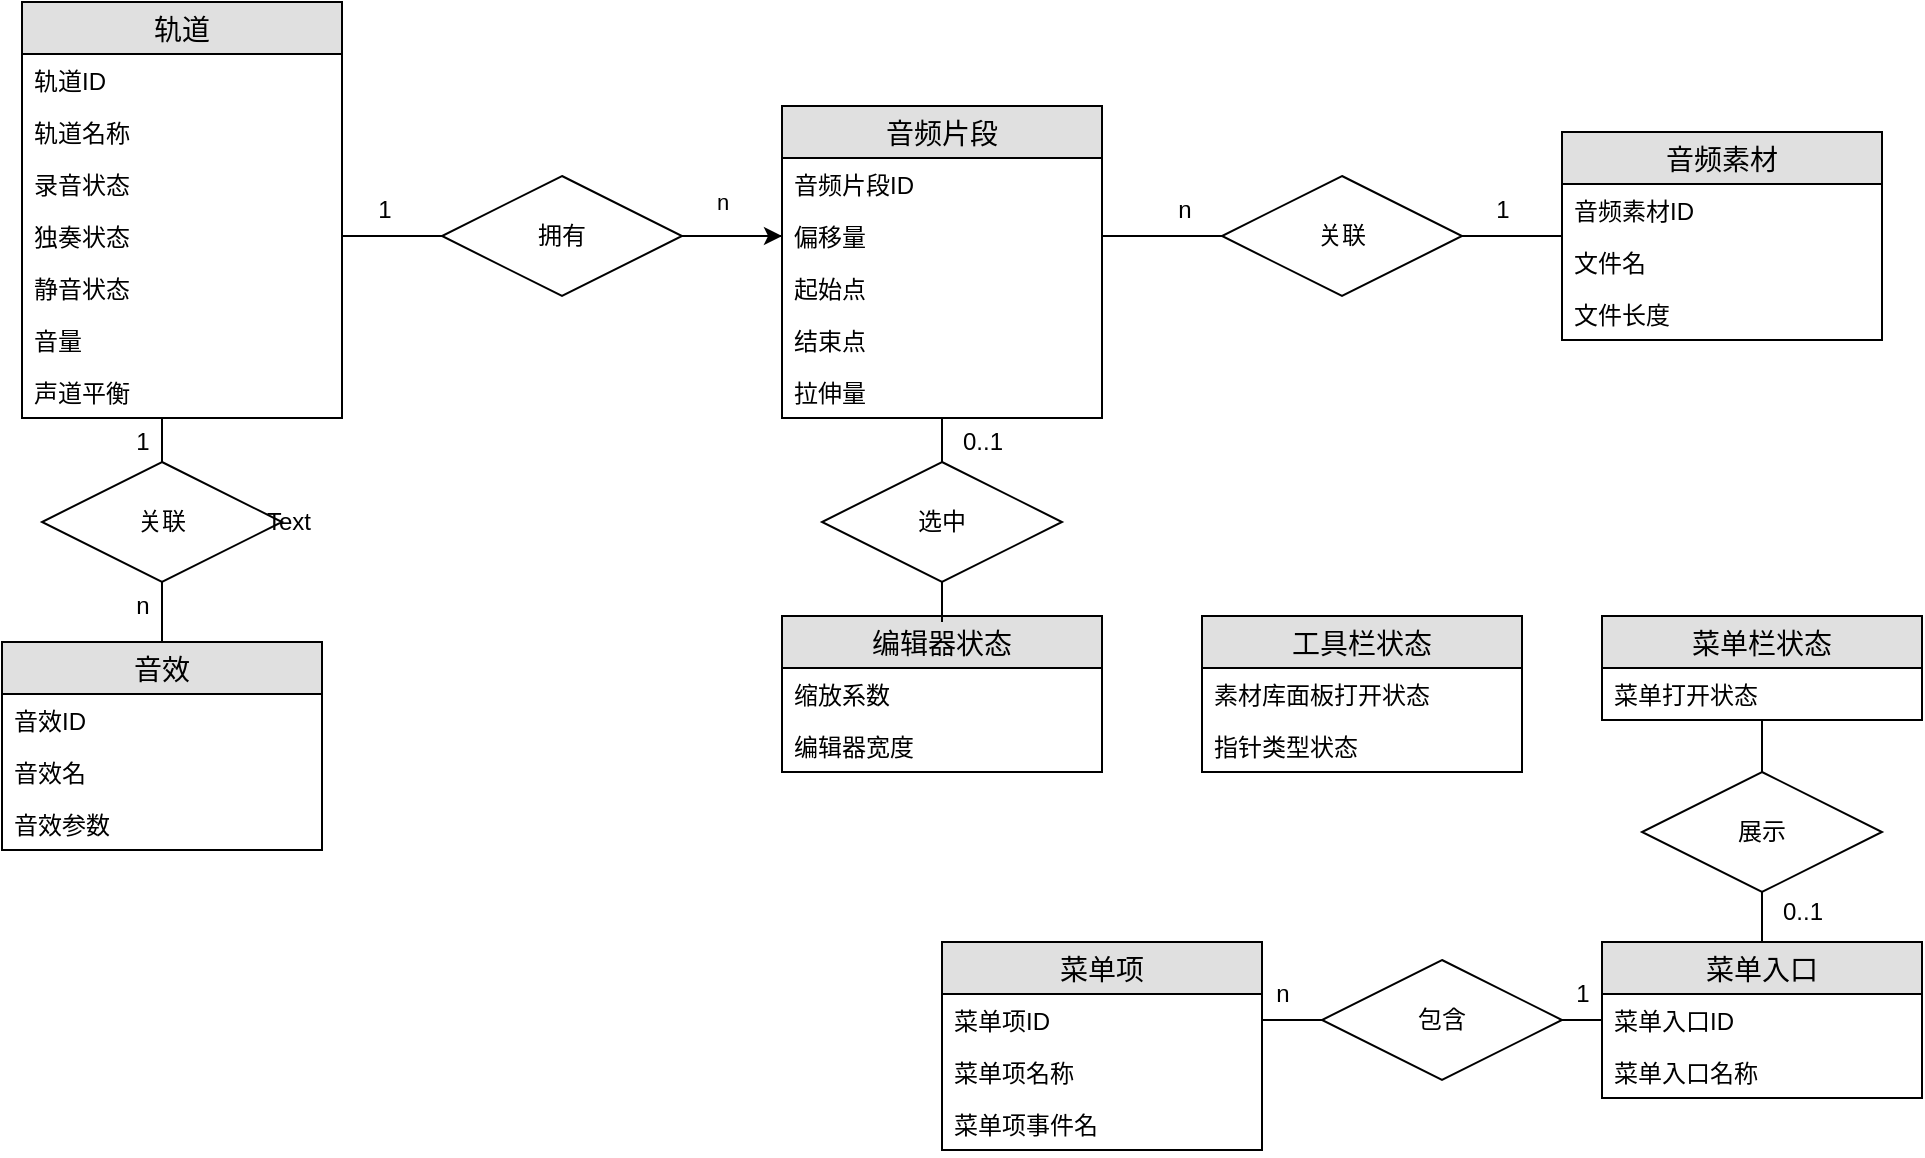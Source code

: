 <mxfile version="12.8.1" type="device"><diagram id="xHYQ6KZBlRuQXqq4W9Yk" name="Page-1"><mxGraphModel dx="874" dy="610" grid="1" gridSize="10" guides="1" tooltips="1" connect="1" arrows="1" fold="1" page="1" pageScale="1" pageWidth="827" pageHeight="1169" math="0" shadow="0"><root><mxCell id="0"/><mxCell id="1" parent="0"/><mxCell id="UuFEOXW6UVYevsSmbQOK-1" value="轨道" style="swimlane;fontStyle=0;childLayout=stackLayout;horizontal=1;startSize=26;fillColor=#e0e0e0;horizontalStack=0;resizeParent=1;resizeParentMax=0;resizeLast=0;collapsible=1;marginBottom=0;swimlaneFillColor=#ffffff;align=center;fontSize=14;" vertex="1" parent="1"><mxGeometry x="120" y="130" width="160" height="208" as="geometry"/></mxCell><mxCell id="UuFEOXW6UVYevsSmbQOK-2" value="轨道ID" style="text;strokeColor=none;fillColor=none;spacingLeft=4;spacingRight=4;overflow=hidden;rotatable=0;points=[[0,0.5],[1,0.5]];portConstraint=eastwest;fontSize=12;" vertex="1" parent="UuFEOXW6UVYevsSmbQOK-1"><mxGeometry y="26" width="160" height="26" as="geometry"/></mxCell><mxCell id="UuFEOXW6UVYevsSmbQOK-3" value="轨道名称" style="text;strokeColor=none;fillColor=none;spacingLeft=4;spacingRight=4;overflow=hidden;rotatable=0;points=[[0,0.5],[1,0.5]];portConstraint=eastwest;fontSize=12;" vertex="1" parent="UuFEOXW6UVYevsSmbQOK-1"><mxGeometry y="52" width="160" height="26" as="geometry"/></mxCell><mxCell id="UuFEOXW6UVYevsSmbQOK-4" value="录音状态" style="text;strokeColor=none;fillColor=none;spacingLeft=4;spacingRight=4;overflow=hidden;rotatable=0;points=[[0,0.5],[1,0.5]];portConstraint=eastwest;fontSize=12;" vertex="1" parent="UuFEOXW6UVYevsSmbQOK-1"><mxGeometry y="78" width="160" height="26" as="geometry"/></mxCell><mxCell id="UuFEOXW6UVYevsSmbQOK-8" value="独奏状态" style="text;strokeColor=none;fillColor=none;spacingLeft=4;spacingRight=4;overflow=hidden;rotatable=0;points=[[0,0.5],[1,0.5]];portConstraint=eastwest;fontSize=12;" vertex="1" parent="UuFEOXW6UVYevsSmbQOK-1"><mxGeometry y="104" width="160" height="26" as="geometry"/></mxCell><mxCell id="UuFEOXW6UVYevsSmbQOK-6" value="静音状态" style="text;strokeColor=none;fillColor=none;spacingLeft=4;spacingRight=4;overflow=hidden;rotatable=0;points=[[0,0.5],[1,0.5]];portConstraint=eastwest;fontSize=12;" vertex="1" parent="UuFEOXW6UVYevsSmbQOK-1"><mxGeometry y="130" width="160" height="26" as="geometry"/></mxCell><mxCell id="UuFEOXW6UVYevsSmbQOK-5" value="音量" style="text;strokeColor=none;fillColor=none;spacingLeft=4;spacingRight=4;overflow=hidden;rotatable=0;points=[[0,0.5],[1,0.5]];portConstraint=eastwest;fontSize=12;" vertex="1" parent="UuFEOXW6UVYevsSmbQOK-1"><mxGeometry y="156" width="160" height="26" as="geometry"/></mxCell><mxCell id="UuFEOXW6UVYevsSmbQOK-7" value="声道平衡" style="text;strokeColor=none;fillColor=none;spacingLeft=4;spacingRight=4;overflow=hidden;rotatable=0;points=[[0,0.5],[1,0.5]];portConstraint=eastwest;fontSize=12;" vertex="1" parent="UuFEOXW6UVYevsSmbQOK-1"><mxGeometry y="182" width="160" height="26" as="geometry"/></mxCell><mxCell id="UuFEOXW6UVYevsSmbQOK-33" value="n" style="edgeStyle=orthogonalEdgeStyle;rounded=0;orthogonalLoop=1;jettySize=auto;html=1;exitX=1;exitY=0.5;exitDx=0;exitDy=0;endArrow=none;endFill=0;" edge="1" parent="1" source="UuFEOXW6UVYevsSmbQOK-18" target="UuFEOXW6UVYevsSmbQOK-20"><mxGeometry x="0.6" y="26" relative="1" as="geometry"><Array as="points"><mxPoint x="490" y="247"/><mxPoint x="490" y="247"/></Array><mxPoint x="-20" y="9" as="offset"/></mxGeometry></mxCell><mxCell id="UuFEOXW6UVYevsSmbQOK-18" value="拥有" style="shape=rhombus;perimeter=rhombusPerimeter;whiteSpace=wrap;html=1;align=center;" vertex="1" parent="1"><mxGeometry x="330" y="217" width="120" height="60" as="geometry"/></mxCell><mxCell id="UuFEOXW6UVYevsSmbQOK-19" style="edgeStyle=orthogonalEdgeStyle;rounded=0;orthogonalLoop=1;jettySize=auto;html=1;exitX=1;exitY=0.5;exitDx=0;exitDy=0;entryX=0;entryY=0.5;entryDx=0;entryDy=0;endArrow=none;endFill=0;" edge="1" parent="1" source="UuFEOXW6UVYevsSmbQOK-8" target="UuFEOXW6UVYevsSmbQOK-18"><mxGeometry relative="1" as="geometry"/></mxCell><mxCell id="UuFEOXW6UVYevsSmbQOK-34" value="1" style="text;html=1;align=center;verticalAlign=middle;resizable=0;points=[];labelBackgroundColor=#ffffff;" vertex="1" connectable="0" parent="UuFEOXW6UVYevsSmbQOK-19"><mxGeometry x="0.135" y="4" relative="1" as="geometry"><mxPoint x="-8" y="-9" as="offset"/></mxGeometry></mxCell><mxCell id="UuFEOXW6UVYevsSmbQOK-20" value="音频片段" style="swimlane;fontStyle=0;childLayout=stackLayout;horizontal=1;startSize=26;fillColor=#e0e0e0;horizontalStack=0;resizeParent=1;resizeParentMax=0;resizeLast=0;collapsible=1;marginBottom=0;swimlaneFillColor=#ffffff;align=center;fontSize=14;" vertex="1" parent="1"><mxGeometry x="500" y="182" width="160" height="156" as="geometry"/></mxCell><mxCell id="UuFEOXW6UVYevsSmbQOK-25" value="音频片段ID" style="text;strokeColor=none;fillColor=none;spacingLeft=4;spacingRight=4;overflow=hidden;rotatable=0;points=[[0,0.5],[1,0.5]];portConstraint=eastwest;fontSize=12;" vertex="1" parent="UuFEOXW6UVYevsSmbQOK-20"><mxGeometry y="26" width="160" height="26" as="geometry"/></mxCell><mxCell id="UuFEOXW6UVYevsSmbQOK-21" value="偏移量" style="text;strokeColor=none;fillColor=none;spacingLeft=4;spacingRight=4;overflow=hidden;rotatable=0;points=[[0,0.5],[1,0.5]];portConstraint=eastwest;fontSize=12;" vertex="1" parent="UuFEOXW6UVYevsSmbQOK-20"><mxGeometry y="52" width="160" height="26" as="geometry"/></mxCell><mxCell id="UuFEOXW6UVYevsSmbQOK-22" value="起始点" style="text;strokeColor=none;fillColor=none;spacingLeft=4;spacingRight=4;overflow=hidden;rotatable=0;points=[[0,0.5],[1,0.5]];portConstraint=eastwest;fontSize=12;" vertex="1" parent="UuFEOXW6UVYevsSmbQOK-20"><mxGeometry y="78" width="160" height="26" as="geometry"/></mxCell><mxCell id="UuFEOXW6UVYevsSmbQOK-23" value="结束点" style="text;strokeColor=none;fillColor=none;spacingLeft=4;spacingRight=4;overflow=hidden;rotatable=0;points=[[0,0.5],[1,0.5]];portConstraint=eastwest;fontSize=12;" vertex="1" parent="UuFEOXW6UVYevsSmbQOK-20"><mxGeometry y="104" width="160" height="26" as="geometry"/></mxCell><mxCell id="UuFEOXW6UVYevsSmbQOK-37" value="拉伸量" style="text;strokeColor=none;fillColor=none;spacingLeft=4;spacingRight=4;overflow=hidden;rotatable=0;points=[[0,0.5],[1,0.5]];portConstraint=eastwest;fontSize=12;" vertex="1" parent="UuFEOXW6UVYevsSmbQOK-20"><mxGeometry y="130" width="160" height="26" as="geometry"/></mxCell><mxCell id="UuFEOXW6UVYevsSmbQOK-27" style="edgeStyle=orthogonalEdgeStyle;rounded=0;orthogonalLoop=1;jettySize=auto;html=1;exitX=0;exitY=0.5;exitDx=0;exitDy=0;entryX=1;entryY=0.5;entryDx=0;entryDy=0;endArrow=none;endFill=0;" edge="1" parent="1" source="UuFEOXW6UVYevsSmbQOK-26" target="UuFEOXW6UVYevsSmbQOK-21"><mxGeometry relative="1" as="geometry"/></mxCell><mxCell id="UuFEOXW6UVYevsSmbQOK-35" value="n" style="text;html=1;align=center;verticalAlign=middle;resizable=0;points=[];labelBackgroundColor=#ffffff;" vertex="1" connectable="0" parent="UuFEOXW6UVYevsSmbQOK-27"><mxGeometry x="-0.513" y="-2" relative="1" as="geometry"><mxPoint x="-5" y="-11" as="offset"/></mxGeometry></mxCell><mxCell id="UuFEOXW6UVYevsSmbQOK-28" style="edgeStyle=orthogonalEdgeStyle;rounded=0;orthogonalLoop=1;jettySize=auto;html=1;exitX=1;exitY=0.5;exitDx=0;exitDy=0;endArrow=none;endFill=0;" edge="1" parent="1" source="UuFEOXW6UVYevsSmbQOK-26" target="UuFEOXW6UVYevsSmbQOK-29"><mxGeometry relative="1" as="geometry"><mxPoint x="1010" y="247" as="targetPoint"/></mxGeometry></mxCell><mxCell id="UuFEOXW6UVYevsSmbQOK-36" value="1" style="text;html=1;align=center;verticalAlign=middle;resizable=0;points=[];labelBackgroundColor=#ffffff;" vertex="1" connectable="0" parent="UuFEOXW6UVYevsSmbQOK-28"><mxGeometry x="-0.229" y="1" relative="1" as="geometry"><mxPoint y="-12" as="offset"/></mxGeometry></mxCell><mxCell id="UuFEOXW6UVYevsSmbQOK-26" value="关联" style="shape=rhombus;perimeter=rhombusPerimeter;whiteSpace=wrap;html=1;align=center;" vertex="1" parent="1"><mxGeometry x="720" y="217" width="120" height="60" as="geometry"/></mxCell><mxCell id="UuFEOXW6UVYevsSmbQOK-29" value="音频素材" style="swimlane;fontStyle=0;childLayout=stackLayout;horizontal=1;startSize=26;fillColor=#e0e0e0;horizontalStack=0;resizeParent=1;resizeParentMax=0;resizeLast=0;collapsible=1;marginBottom=0;swimlaneFillColor=#ffffff;align=center;fontSize=14;" vertex="1" parent="1"><mxGeometry x="890" y="195" width="160" height="104" as="geometry"/></mxCell><mxCell id="UuFEOXW6UVYevsSmbQOK-30" value="音频素材ID" style="text;strokeColor=none;fillColor=none;spacingLeft=4;spacingRight=4;overflow=hidden;rotatable=0;points=[[0,0.5],[1,0.5]];portConstraint=eastwest;fontSize=12;" vertex="1" parent="UuFEOXW6UVYevsSmbQOK-29"><mxGeometry y="26" width="160" height="26" as="geometry"/></mxCell><mxCell id="UuFEOXW6UVYevsSmbQOK-31" value="文件名" style="text;strokeColor=none;fillColor=none;spacingLeft=4;spacingRight=4;overflow=hidden;rotatable=0;points=[[0,0.5],[1,0.5]];portConstraint=eastwest;fontSize=12;" vertex="1" parent="UuFEOXW6UVYevsSmbQOK-29"><mxGeometry y="52" width="160" height="26" as="geometry"/></mxCell><mxCell id="UuFEOXW6UVYevsSmbQOK-32" value="文件长度" style="text;strokeColor=none;fillColor=none;spacingLeft=4;spacingRight=4;overflow=hidden;rotatable=0;points=[[0,0.5],[1,0.5]];portConstraint=eastwest;fontSize=12;" vertex="1" parent="UuFEOXW6UVYevsSmbQOK-29"><mxGeometry y="78" width="160" height="26" as="geometry"/></mxCell><mxCell id="UuFEOXW6UVYevsSmbQOK-43" value="音效" style="swimlane;fontStyle=0;childLayout=stackLayout;horizontal=1;startSize=26;fillColor=#e0e0e0;horizontalStack=0;resizeParent=1;resizeParentMax=0;resizeLast=0;collapsible=1;marginBottom=0;swimlaneFillColor=#ffffff;align=center;fontSize=14;" vertex="1" parent="1"><mxGeometry x="110" y="450" width="160" height="104" as="geometry"/></mxCell><mxCell id="UuFEOXW6UVYevsSmbQOK-103" value="音效ID" style="text;strokeColor=none;fillColor=none;spacingLeft=4;spacingRight=4;overflow=hidden;rotatable=0;points=[[0,0.5],[1,0.5]];portConstraint=eastwest;fontSize=12;" vertex="1" parent="UuFEOXW6UVYevsSmbQOK-43"><mxGeometry y="26" width="160" height="26" as="geometry"/></mxCell><mxCell id="UuFEOXW6UVYevsSmbQOK-104" value="音效名" style="text;strokeColor=none;fillColor=none;spacingLeft=4;spacingRight=4;overflow=hidden;rotatable=0;points=[[0,0.5],[1,0.5]];portConstraint=eastwest;fontSize=12;" vertex="1" parent="UuFEOXW6UVYevsSmbQOK-43"><mxGeometry y="52" width="160" height="26" as="geometry"/></mxCell><mxCell id="UuFEOXW6UVYevsSmbQOK-44" value="音效参数" style="text;strokeColor=none;fillColor=none;spacingLeft=4;spacingRight=4;overflow=hidden;rotatable=0;points=[[0,0.5],[1,0.5]];portConstraint=eastwest;fontSize=12;" vertex="1" parent="UuFEOXW6UVYevsSmbQOK-43"><mxGeometry y="78" width="160" height="26" as="geometry"/></mxCell><mxCell id="UuFEOXW6UVYevsSmbQOK-52" style="edgeStyle=orthogonalEdgeStyle;rounded=0;orthogonalLoop=1;jettySize=auto;html=1;exitX=0.5;exitY=0;exitDx=0;exitDy=0;entryX=0.488;entryY=1;entryDx=0;entryDy=0;entryPerimeter=0;endArrow=none;endFill=0;" edge="1" parent="1" source="UuFEOXW6UVYevsSmbQOK-51" target="UuFEOXW6UVYevsSmbQOK-7"><mxGeometry relative="1" as="geometry"><Array as="points"><mxPoint x="190" y="338"/></Array></mxGeometry></mxCell><mxCell id="UuFEOXW6UVYevsSmbQOK-54" value="1" style="text;html=1;align=center;verticalAlign=middle;resizable=0;points=[];labelBackgroundColor=#ffffff;" vertex="1" connectable="0" parent="UuFEOXW6UVYevsSmbQOK-52"><mxGeometry x="-0.003" y="3" relative="1" as="geometry"><mxPoint x="-7" y="5" as="offset"/></mxGeometry></mxCell><mxCell id="UuFEOXW6UVYevsSmbQOK-53" style="edgeStyle=orthogonalEdgeStyle;rounded=0;orthogonalLoop=1;jettySize=auto;html=1;exitX=0.5;exitY=1;exitDx=0;exitDy=0;entryX=0.5;entryY=0;entryDx=0;entryDy=0;endArrow=none;endFill=0;" edge="1" parent="1" source="UuFEOXW6UVYevsSmbQOK-51" target="UuFEOXW6UVYevsSmbQOK-43"><mxGeometry relative="1" as="geometry"><mxPoint x="190" y="456" as="targetPoint"/></mxGeometry></mxCell><mxCell id="UuFEOXW6UVYevsSmbQOK-55" value="n" style="text;html=1;align=center;verticalAlign=middle;resizable=0;points=[];labelBackgroundColor=#ffffff;" vertex="1" connectable="0" parent="UuFEOXW6UVYevsSmbQOK-53"><mxGeometry x="-0.2" y="-2" relative="1" as="geometry"><mxPoint x="-8" as="offset"/></mxGeometry></mxCell><mxCell id="UuFEOXW6UVYevsSmbQOK-51" value="关联" style="shape=rhombus;perimeter=rhombusPerimeter;whiteSpace=wrap;html=1;align=center;" vertex="1" parent="1"><mxGeometry x="130" y="360" width="120" height="60" as="geometry"/></mxCell><mxCell id="UuFEOXW6UVYevsSmbQOK-56" value="" style="edgeStyle=orthogonalEdgeStyle;rounded=0;orthogonalLoop=1;jettySize=auto;html=1;endArrow=none;endFill=0;startArrow=classic;startFill=1;" edge="1" parent="1" source="UuFEOXW6UVYevsSmbQOK-21" target="UuFEOXW6UVYevsSmbQOK-18"><mxGeometry relative="1" as="geometry"/></mxCell><mxCell id="UuFEOXW6UVYevsSmbQOK-57" value="编辑器状态" style="swimlane;fontStyle=0;childLayout=stackLayout;horizontal=1;startSize=26;fillColor=#e0e0e0;horizontalStack=0;resizeParent=1;resizeParentMax=0;resizeLast=0;collapsible=1;marginBottom=0;swimlaneFillColor=#ffffff;align=center;fontSize=14;" vertex="1" parent="1"><mxGeometry x="500" y="437" width="160" height="78" as="geometry"/></mxCell><mxCell id="UuFEOXW6UVYevsSmbQOK-58" value="缩放系数" style="text;strokeColor=none;fillColor=none;spacingLeft=4;spacingRight=4;overflow=hidden;rotatable=0;points=[[0,0.5],[1,0.5]];portConstraint=eastwest;fontSize=12;" vertex="1" parent="UuFEOXW6UVYevsSmbQOK-57"><mxGeometry y="26" width="160" height="26" as="geometry"/></mxCell><mxCell id="UuFEOXW6UVYevsSmbQOK-60" value="编辑器宽度" style="text;strokeColor=none;fillColor=none;spacingLeft=4;spacingRight=4;overflow=hidden;rotatable=0;points=[[0,0.5],[1,0.5]];portConstraint=eastwest;fontSize=12;" vertex="1" parent="UuFEOXW6UVYevsSmbQOK-57"><mxGeometry y="52" width="160" height="26" as="geometry"/></mxCell><mxCell id="UuFEOXW6UVYevsSmbQOK-63" style="edgeStyle=orthogonalEdgeStyle;rounded=0;orthogonalLoop=1;jettySize=auto;html=1;exitX=0.5;exitY=0;exitDx=0;exitDy=0;endArrow=none;endFill=0;" edge="1" parent="1" source="UuFEOXW6UVYevsSmbQOK-61" target="UuFEOXW6UVYevsSmbQOK-20"><mxGeometry relative="1" as="geometry"/></mxCell><mxCell id="UuFEOXW6UVYevsSmbQOK-65" value="0..1" style="text;html=1;align=center;verticalAlign=middle;resizable=0;points=[];labelBackgroundColor=#ffffff;" vertex="1" connectable="0" parent="UuFEOXW6UVYevsSmbQOK-63"><mxGeometry x="0.759" y="-3" relative="1" as="geometry"><mxPoint x="17" y="5" as="offset"/></mxGeometry></mxCell><mxCell id="UuFEOXW6UVYevsSmbQOK-64" style="edgeStyle=orthogonalEdgeStyle;rounded=0;orthogonalLoop=1;jettySize=auto;html=1;exitX=0.5;exitY=1;exitDx=0;exitDy=0;endArrow=none;endFill=0;" edge="1" parent="1" source="UuFEOXW6UVYevsSmbQOK-61" target="UuFEOXW6UVYevsSmbQOK-57"><mxGeometry relative="1" as="geometry"/></mxCell><mxCell id="UuFEOXW6UVYevsSmbQOK-61" value="选中" style="shape=rhombus;perimeter=rhombusPerimeter;whiteSpace=wrap;html=1;align=center;" vertex="1" parent="1"><mxGeometry x="520" y="360" width="120" height="60" as="geometry"/></mxCell><mxCell id="UuFEOXW6UVYevsSmbQOK-67" value="工具栏状态" style="swimlane;fontStyle=0;childLayout=stackLayout;horizontal=1;startSize=26;fillColor=#e0e0e0;horizontalStack=0;resizeParent=1;resizeParentMax=0;resizeLast=0;collapsible=1;marginBottom=0;swimlaneFillColor=#ffffff;align=center;fontSize=14;" vertex="1" parent="1"><mxGeometry x="710" y="437" width="160" height="78" as="geometry"/></mxCell><mxCell id="UuFEOXW6UVYevsSmbQOK-68" value="素材库面板打开状态" style="text;strokeColor=none;fillColor=none;spacingLeft=4;spacingRight=4;overflow=hidden;rotatable=0;points=[[0,0.5],[1,0.5]];portConstraint=eastwest;fontSize=12;" vertex="1" parent="UuFEOXW6UVYevsSmbQOK-67"><mxGeometry y="26" width="160" height="26" as="geometry"/></mxCell><mxCell id="UuFEOXW6UVYevsSmbQOK-69" value="指针类型状态" style="text;strokeColor=none;fillColor=none;spacingLeft=4;spacingRight=4;overflow=hidden;rotatable=0;points=[[0,0.5],[1,0.5]];portConstraint=eastwest;fontSize=12;" vertex="1" parent="UuFEOXW6UVYevsSmbQOK-67"><mxGeometry y="52" width="160" height="26" as="geometry"/></mxCell><mxCell id="UuFEOXW6UVYevsSmbQOK-71" value="菜单栏状态" style="swimlane;fontStyle=0;childLayout=stackLayout;horizontal=1;startSize=26;fillColor=#e0e0e0;horizontalStack=0;resizeParent=1;resizeParentMax=0;resizeLast=0;collapsible=1;marginBottom=0;swimlaneFillColor=#ffffff;align=center;fontSize=14;" vertex="1" parent="1"><mxGeometry x="910" y="437" width="160" height="52" as="geometry"/></mxCell><mxCell id="UuFEOXW6UVYevsSmbQOK-72" value="菜单打开状态" style="text;strokeColor=none;fillColor=none;spacingLeft=4;spacingRight=4;overflow=hidden;rotatable=0;points=[[0,0.5],[1,0.5]];portConstraint=eastwest;fontSize=12;" vertex="1" parent="UuFEOXW6UVYevsSmbQOK-71"><mxGeometry y="26" width="160" height="26" as="geometry"/></mxCell><mxCell id="UuFEOXW6UVYevsSmbQOK-76" style="edgeStyle=orthogonalEdgeStyle;rounded=0;orthogonalLoop=1;jettySize=auto;html=1;exitX=0.5;exitY=0;exitDx=0;exitDy=0;endArrow=none;endFill=0;" edge="1" parent="1" source="UuFEOXW6UVYevsSmbQOK-74" target="UuFEOXW6UVYevsSmbQOK-71"><mxGeometry relative="1" as="geometry"/></mxCell><mxCell id="UuFEOXW6UVYevsSmbQOK-74" value="展示" style="shape=rhombus;perimeter=rhombusPerimeter;whiteSpace=wrap;html=1;align=center;" vertex="1" parent="1"><mxGeometry x="930" y="515" width="120" height="60" as="geometry"/></mxCell><mxCell id="UuFEOXW6UVYevsSmbQOK-79" style="edgeStyle=orthogonalEdgeStyle;rounded=0;orthogonalLoop=1;jettySize=auto;html=1;exitX=0.5;exitY=0;exitDx=0;exitDy=0;entryX=0.5;entryY=1;entryDx=0;entryDy=0;endArrow=none;endFill=0;" edge="1" parent="1" source="UuFEOXW6UVYevsSmbQOK-77" target="UuFEOXW6UVYevsSmbQOK-74"><mxGeometry relative="1" as="geometry"/></mxCell><mxCell id="UuFEOXW6UVYevsSmbQOK-83" value="0..1" style="text;html=1;align=center;verticalAlign=middle;resizable=0;points=[];labelBackgroundColor=#ffffff;" vertex="1" connectable="0" parent="UuFEOXW6UVYevsSmbQOK-79"><mxGeometry x="0.44" y="-1" relative="1" as="geometry"><mxPoint x="19" y="3" as="offset"/></mxGeometry></mxCell><mxCell id="UuFEOXW6UVYevsSmbQOK-77" value="菜单入口" style="swimlane;fontStyle=0;childLayout=stackLayout;horizontal=1;startSize=26;fillColor=#e0e0e0;horizontalStack=0;resizeParent=1;resizeParentMax=0;resizeLast=0;collapsible=1;marginBottom=0;swimlaneFillColor=#ffffff;align=center;fontSize=14;" vertex="1" parent="1"><mxGeometry x="910" y="600" width="160" height="78" as="geometry"/></mxCell><mxCell id="UuFEOXW6UVYevsSmbQOK-78" value="菜单入口ID" style="text;strokeColor=none;fillColor=none;spacingLeft=4;spacingRight=4;overflow=hidden;rotatable=0;points=[[0,0.5],[1,0.5]];portConstraint=eastwest;fontSize=12;" vertex="1" parent="UuFEOXW6UVYevsSmbQOK-77"><mxGeometry y="26" width="160" height="26" as="geometry"/></mxCell><mxCell id="UuFEOXW6UVYevsSmbQOK-84" value="菜单入口名称" style="text;strokeColor=none;fillColor=none;spacingLeft=4;spacingRight=4;overflow=hidden;rotatable=0;points=[[0,0.5],[1,0.5]];portConstraint=eastwest;fontSize=12;" vertex="1" parent="UuFEOXW6UVYevsSmbQOK-77"><mxGeometry y="52" width="160" height="26" as="geometry"/></mxCell><mxCell id="UuFEOXW6UVYevsSmbQOK-85" value="菜单项" style="swimlane;fontStyle=0;childLayout=stackLayout;horizontal=1;startSize=26;fillColor=#e0e0e0;horizontalStack=0;resizeParent=1;resizeParentMax=0;resizeLast=0;collapsible=1;marginBottom=0;swimlaneFillColor=#ffffff;align=center;fontSize=14;" vertex="1" parent="1"><mxGeometry x="580" y="600" width="160" height="104" as="geometry"/></mxCell><mxCell id="UuFEOXW6UVYevsSmbQOK-86" value="菜单项ID" style="text;strokeColor=none;fillColor=none;spacingLeft=4;spacingRight=4;overflow=hidden;rotatable=0;points=[[0,0.5],[1,0.5]];portConstraint=eastwest;fontSize=12;" vertex="1" parent="UuFEOXW6UVYevsSmbQOK-85"><mxGeometry y="26" width="160" height="26" as="geometry"/></mxCell><mxCell id="UuFEOXW6UVYevsSmbQOK-87" value="菜单项名称" style="text;strokeColor=none;fillColor=none;spacingLeft=4;spacingRight=4;overflow=hidden;rotatable=0;points=[[0,0.5],[1,0.5]];portConstraint=eastwest;fontSize=12;" vertex="1" parent="UuFEOXW6UVYevsSmbQOK-85"><mxGeometry y="52" width="160" height="26" as="geometry"/></mxCell><mxCell id="UuFEOXW6UVYevsSmbQOK-89" value="菜单项事件名" style="text;strokeColor=none;fillColor=none;spacingLeft=4;spacingRight=4;overflow=hidden;rotatable=0;points=[[0,0.5],[1,0.5]];portConstraint=eastwest;fontSize=12;" vertex="1" parent="UuFEOXW6UVYevsSmbQOK-85"><mxGeometry y="78" width="160" height="26" as="geometry"/></mxCell><mxCell id="UuFEOXW6UVYevsSmbQOK-90" style="edgeStyle=orthogonalEdgeStyle;rounded=0;orthogonalLoop=1;jettySize=auto;html=1;exitX=0;exitY=0.5;exitDx=0;exitDy=0;entryX=1;entryY=0.5;entryDx=0;entryDy=0;endArrow=none;endFill=0;" edge="1" parent="1" source="UuFEOXW6UVYevsSmbQOK-88" target="UuFEOXW6UVYevsSmbQOK-86"><mxGeometry relative="1" as="geometry"/></mxCell><mxCell id="UuFEOXW6UVYevsSmbQOK-92" value="n" style="text;html=1;align=center;verticalAlign=middle;resizable=0;points=[];labelBackgroundColor=#ffffff;" vertex="1" connectable="0" parent="UuFEOXW6UVYevsSmbQOK-90"><mxGeometry x="-0.667" relative="1" as="geometry"><mxPoint x="-15" y="-13" as="offset"/></mxGeometry></mxCell><mxCell id="UuFEOXW6UVYevsSmbQOK-91" style="edgeStyle=orthogonalEdgeStyle;rounded=0;orthogonalLoop=1;jettySize=auto;html=1;exitX=1;exitY=0.5;exitDx=0;exitDy=0;entryX=0;entryY=0.5;entryDx=0;entryDy=0;endArrow=none;endFill=0;" edge="1" parent="1" source="UuFEOXW6UVYevsSmbQOK-88" target="UuFEOXW6UVYevsSmbQOK-78"><mxGeometry relative="1" as="geometry"/></mxCell><mxCell id="UuFEOXW6UVYevsSmbQOK-93" value="1" style="text;html=1;align=center;verticalAlign=middle;resizable=0;points=[];labelBackgroundColor=#ffffff;" vertex="1" connectable="0" parent="UuFEOXW6UVYevsSmbQOK-91"><mxGeometry x="0.3" y="2" relative="1" as="geometry"><mxPoint x="-3" y="-11" as="offset"/></mxGeometry></mxCell><mxCell id="UuFEOXW6UVYevsSmbQOK-88" value="包含" style="shape=rhombus;perimeter=rhombusPerimeter;whiteSpace=wrap;html=1;align=center;" vertex="1" parent="1"><mxGeometry x="770" y="609" width="120" height="60" as="geometry"/></mxCell><mxCell id="UuFEOXW6UVYevsSmbQOK-102" value="Text" style="text;html=1;align=center;verticalAlign=middle;resizable=0;points=[];autosize=1;" vertex="1" parent="1"><mxGeometry x="233" y="380" width="40" height="20" as="geometry"/></mxCell></root></mxGraphModel></diagram></mxfile>